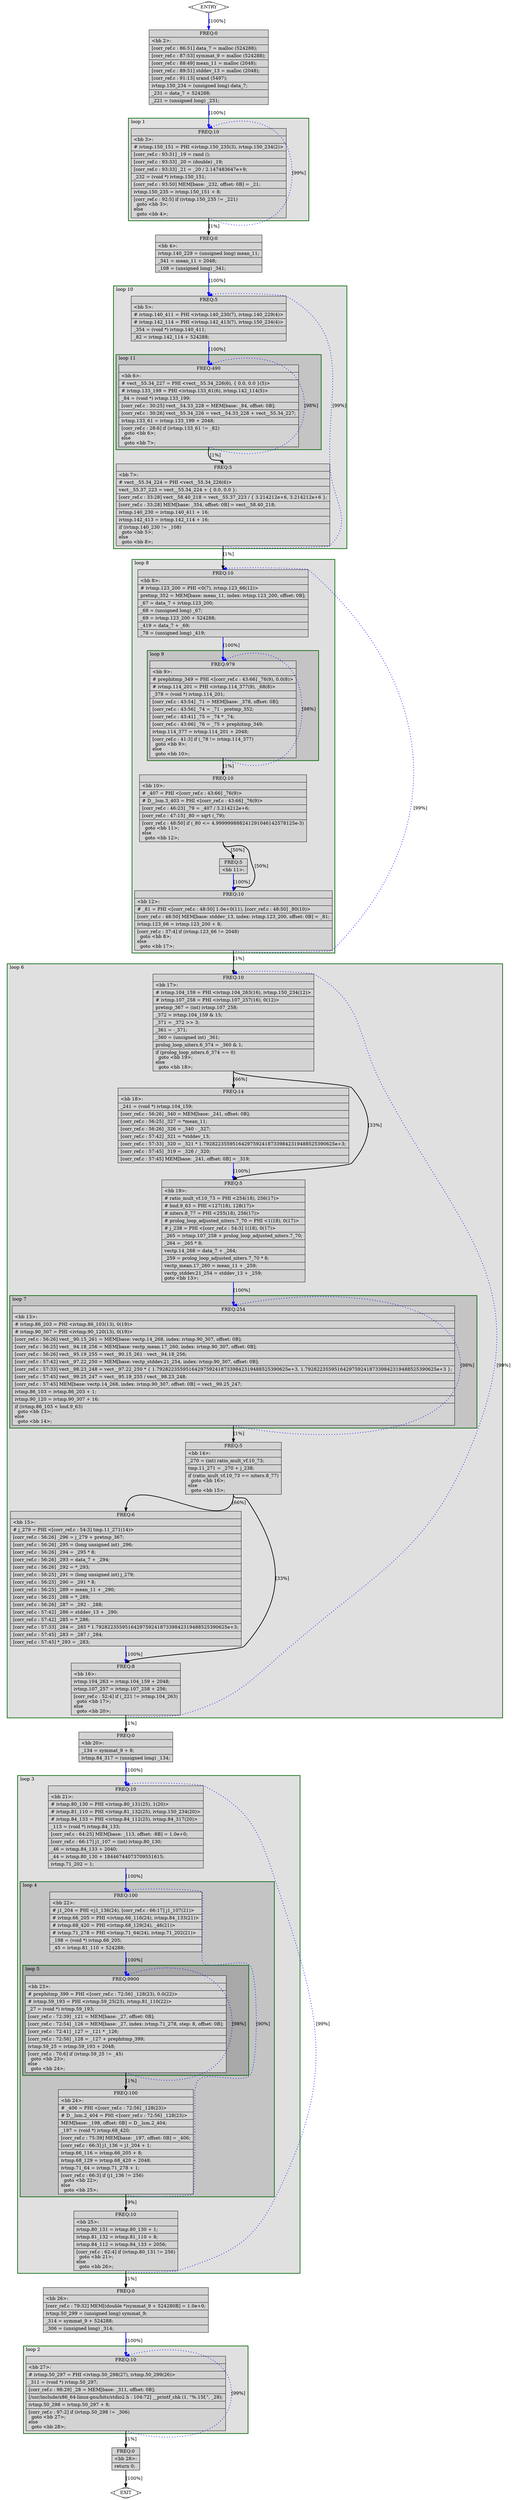 digraph "./corr_ref.ltrans0.133t.forwprop4" {
overlap=false;
subgraph "main" {
	color="black";
	label="main";
	subgraph cluster_0_2 {
	style="filled";
	color="darkgreen";
	fillcolor="grey88";
	label="loop 2";
	labeljust=l;
	penwidth=2;
	fn_0_basic_block_27 [shape=record,style=filled,fillcolor=lightgrey,label="{ FREQ:10 |\<bb\ 27\>:\l\
|#\ ivtmp.50_297\ =\ PHI\ \<ivtmp.50_298(27),\ ivtmp.50_299(26)\>\l\
|_311\ =\ (void\ *)\ ivtmp.50_297;\l\
|[corr_ref.c\ :\ 98:29]\ _28\ =\ MEM[base:\ _311,\ offset:\ 0B];\l\
|[/usr/include/x86_64-linux-gnu/bits/stdio2.h\ :\ 104:72]\ __printf_chk\ (1,\ \"%.15f,\",\ _28);\l\
|ivtmp.50_298\ =\ ivtmp.50_297\ +\ 8;\l\
|[corr_ref.c\ :\ 97:2]\ if\ (ivtmp.50_298\ !=\ _306)\l\
\ \ goto\ \<bb\ 27\>;\l\
else\l\
\ \ goto\ \<bb\ 28\>;\l\
}"];

	}
	subgraph cluster_0_3 {
	style="filled";
	color="darkgreen";
	fillcolor="grey88";
	label="loop 3";
	labeljust=l;
	penwidth=2;
	subgraph cluster_0_4 {
	style="filled";
	color="darkgreen";
	fillcolor="grey77";
	label="loop 4";
	labeljust=l;
	penwidth=2;
	subgraph cluster_0_5 {
	style="filled";
	color="darkgreen";
	fillcolor="grey66";
	label="loop 5";
	labeljust=l;
	penwidth=2;
	fn_0_basic_block_23 [shape=record,style=filled,fillcolor=lightgrey,label="{ FREQ:9900 |\<bb\ 23\>:\l\
|#\ prephitmp_399\ =\ PHI\ \<[corr_ref.c\ :\ 72:56]\ _128(23),\ 0.0(22)\>\l\
|#\ ivtmp.59_193\ =\ PHI\ \<ivtmp.59_25(23),\ ivtmp.81_110(22)\>\l\
|_27\ =\ (void\ *)\ ivtmp.59_193;\l\
|[corr_ref.c\ :\ 72:39]\ _121\ =\ MEM[base:\ _27,\ offset:\ 0B];\l\
|[corr_ref.c\ :\ 72:54]\ _126\ =\ MEM[base:\ _27,\ index:\ ivtmp.71_278,\ step:\ 8,\ offset:\ 0B];\l\
|[corr_ref.c\ :\ 72:41]\ _127\ =\ _121\ *\ _126;\l\
|[corr_ref.c\ :\ 72:56]\ _128\ =\ _127\ +\ prephitmp_399;\l\
|ivtmp.59_25\ =\ ivtmp.59_193\ +\ 2048;\l\
|[corr_ref.c\ :\ 70:6]\ if\ (ivtmp.59_25\ !=\ _45)\l\
\ \ goto\ \<bb\ 23\>;\l\
else\l\
\ \ goto\ \<bb\ 24\>;\l\
}"];

	}
	fn_0_basic_block_22 [shape=record,style=filled,fillcolor=lightgrey,label="{ FREQ:100 |\<bb\ 22\>:\l\
|#\ j1_204\ =\ PHI\ \<j1_136(24),\ [corr_ref.c\ :\ 66:17]\ j1_107(21)\>\l\
|#\ ivtmp.66_205\ =\ PHI\ \<ivtmp.66_116(24),\ ivtmp.84_133(21)\>\l\
|#\ ivtmp.68_420\ =\ PHI\ \<ivtmp.68_129(24),\ _46(21)\>\l\
|#\ ivtmp.71_278\ =\ PHI\ \<ivtmp.71_64(24),\ ivtmp.71_202(21)\>\l\
|_198\ =\ (void\ *)\ ivtmp.66_205;\l\
|_45\ =\ ivtmp.81_110\ +\ 524288;\l\
}"];

	fn_0_basic_block_24 [shape=record,style=filled,fillcolor=lightgrey,label="{ FREQ:100 |\<bb\ 24\>:\l\
|#\ _406\ =\ PHI\ \<[corr_ref.c\ :\ 72:56]\ _128(23)\>\l\
|#\ D__lsm.2_404\ =\ PHI\ \<[corr_ref.c\ :\ 72:56]\ _128(23)\>\l\
|MEM[base:\ _198,\ offset:\ 0B]\ =\ D__lsm.2_404;\l\
|_197\ =\ (void\ *)\ ivtmp.68_420;\l\
|[corr_ref.c\ :\ 75:39]\ MEM[base:\ _197,\ offset:\ 0B]\ =\ _406;\l\
|[corr_ref.c\ :\ 66:3]\ j1_136\ =\ j1_204\ +\ 1;\l\
|ivtmp.66_116\ =\ ivtmp.66_205\ +\ 8;\l\
|ivtmp.68_129\ =\ ivtmp.68_420\ +\ 2048;\l\
|ivtmp.71_64\ =\ ivtmp.71_278\ +\ 1;\l\
|[corr_ref.c\ :\ 66:3]\ if\ (j1_136\ !=\ 256)\l\
\ \ goto\ \<bb\ 22\>;\l\
else\l\
\ \ goto\ \<bb\ 25\>;\l\
}"];

	}
	fn_0_basic_block_21 [shape=record,style=filled,fillcolor=lightgrey,label="{ FREQ:10 |\<bb\ 21\>:\l\
|#\ ivtmp.80_130\ =\ PHI\ \<ivtmp.80_131(25),\ 1(20)\>\l\
|#\ ivtmp.81_110\ =\ PHI\ \<ivtmp.81_132(25),\ ivtmp.150_234(20)\>\l\
|#\ ivtmp.84_133\ =\ PHI\ \<ivtmp.84_112(25),\ ivtmp.84_317(20)\>\l\
|_113\ =\ (void\ *)\ ivtmp.84_133;\l\
|[corr_ref.c\ :\ 64:25]\ MEM[base:\ _113,\ offset:\ -8B]\ =\ 1.0e+0;\l\
|[corr_ref.c\ :\ 66:17]\ j1_107\ =\ (int)\ ivtmp.80_130;\l\
|_46\ =\ ivtmp.84_133\ +\ 2040;\l\
|_44\ =\ ivtmp.80_130\ +\ 18446744073709551615;\l\
|ivtmp.71_202\ =\ 1;\l\
}"];

	fn_0_basic_block_25 [shape=record,style=filled,fillcolor=lightgrey,label="{ FREQ:10 |\<bb\ 25\>:\l\
|ivtmp.80_131\ =\ ivtmp.80_130\ +\ 1;\l\
|ivtmp.81_132\ =\ ivtmp.81_110\ +\ 8;\l\
|ivtmp.84_112\ =\ ivtmp.84_133\ +\ 2056;\l\
|[corr_ref.c\ :\ 62:4]\ if\ (ivtmp.80_131\ !=\ 256)\l\
\ \ goto\ \<bb\ 21\>;\l\
else\l\
\ \ goto\ \<bb\ 26\>;\l\
}"];

	}
	subgraph cluster_0_6 {
	style="filled";
	color="darkgreen";
	fillcolor="grey88";
	label="loop 6";
	labeljust=l;
	penwidth=2;
	subgraph cluster_0_7 {
	style="filled";
	color="darkgreen";
	fillcolor="grey77";
	label="loop 7";
	labeljust=l;
	penwidth=2;
	fn_0_basic_block_13 [shape=record,style=filled,fillcolor=lightgrey,label="{ FREQ:254 |\<bb\ 13\>:\l\
|#\ ivtmp.86_203\ =\ PHI\ \<ivtmp.86_103(13),\ 0(19)\>\l\
|#\ ivtmp.90_307\ =\ PHI\ \<ivtmp.90_120(13),\ 0(19)\>\l\
|[corr_ref.c\ :\ 56:26]\ vect__90.15_261\ =\ MEM[base:\ vectp.14_268,\ index:\ ivtmp.90_307,\ offset:\ 0B];\l\
|[corr_ref.c\ :\ 56:25]\ vect__94.18_256\ =\ MEM[base:\ vectp_mean.17_260,\ index:\ ivtmp.90_307,\ offset:\ 0B];\l\
|[corr_ref.c\ :\ 56:26]\ vect__95.19_255\ =\ vect__90.15_261\ -\ vect__94.18_256;\l\
|[corr_ref.c\ :\ 57:42]\ vect__97.22_250\ =\ MEM[base:\ vectp_stddev.21_254,\ index:\ ivtmp.90_307,\ offset:\ 0B];\l\
|[corr_ref.c\ :\ 57:33]\ vect__98.23_248\ =\ vect__97.22_250\ *\ \{\ 1.792822355951642975924187339842319488525390625e+3,\ 1.792822355951642975924187339842319488525390625e+3\ \};\l\
|[corr_ref.c\ :\ 57:45]\ vect__99.25_247\ =\ vect__95.19_255\ /\ vect__98.23_248;\l\
|[corr_ref.c\ :\ 57:45]\ MEM[base:\ vectp.14_268,\ index:\ ivtmp.90_307,\ offset:\ 0B]\ =\ vect__99.25_247;\l\
|ivtmp.86_103\ =\ ivtmp.86_203\ +\ 1;\l\
|ivtmp.90_120\ =\ ivtmp.90_307\ +\ 16;\l\
|if\ (ivtmp.86_103\ \<\ bnd.9_63)\l\
\ \ goto\ \<bb\ 13\>;\l\
else\l\
\ \ goto\ \<bb\ 14\>;\l\
}"];

	}
	fn_0_basic_block_17 [shape=record,style=filled,fillcolor=lightgrey,label="{ FREQ:10 |\<bb\ 17\>:\l\
|#\ ivtmp.104_159\ =\ PHI\ \<ivtmp.104_263(16),\ ivtmp.150_234(12)\>\l\
|#\ ivtmp.107_258\ =\ PHI\ \<ivtmp.107_257(16),\ 0(12)\>\l\
|pretmp_367\ =\ (int)\ ivtmp.107_258;\l\
|_372\ =\ ivtmp.104_159\ &\ 15;\l\
|_371\ =\ _372\ \>\>\ 3;\l\
|_361\ =\ -_371;\l\
|_360\ =\ (unsigned\ int)\ _361;\l\
|prolog_loop_niters.6_374\ =\ _360\ &\ 1;\l\
|if\ (prolog_loop_niters.6_374\ ==\ 0)\l\
\ \ goto\ \<bb\ 19\>;\l\
else\l\
\ \ goto\ \<bb\ 18\>;\l\
}"];

	fn_0_basic_block_18 [shape=record,style=filled,fillcolor=lightgrey,label="{ FREQ:14 |\<bb\ 18\>:\l\
|_241\ =\ (void\ *)\ ivtmp.104_159;\l\
|[corr_ref.c\ :\ 56:26]\ _340\ =\ MEM[base:\ _241,\ offset:\ 0B];\l\
|[corr_ref.c\ :\ 56:25]\ _327\ =\ *mean_11;\l\
|[corr_ref.c\ :\ 56:26]\ _326\ =\ _340\ -\ _327;\l\
|[corr_ref.c\ :\ 57:42]\ _321\ =\ *stddev_13;\l\
|[corr_ref.c\ :\ 57:33]\ _320\ =\ _321\ *\ 1.792822355951642975924187339842319488525390625e+3;\l\
|[corr_ref.c\ :\ 57:45]\ _319\ =\ _326\ /\ _320;\l\
|[corr_ref.c\ :\ 57:45]\ MEM[base:\ _241,\ offset:\ 0B]\ =\ _319;\l\
}"];

	fn_0_basic_block_19 [shape=record,style=filled,fillcolor=lightgrey,label="{ FREQ:5 |\<bb\ 19\>:\l\
|#\ ratio_mult_vf.10_73\ =\ PHI\ \<254(18),\ 256(17)\>\l\
|#\ bnd.9_63\ =\ PHI\ \<127(18),\ 128(17)\>\l\
|#\ niters.8_77\ =\ PHI\ \<255(18),\ 256(17)\>\l\
|#\ prolog_loop_adjusted_niters.7_70\ =\ PHI\ \<1(18),\ 0(17)\>\l\
|#\ j_238\ =\ PHI\ \<[corr_ref.c\ :\ 54:3]\ 1(18),\ 0(17)\>\l\
|_265\ =\ ivtmp.107_258\ +\ prolog_loop_adjusted_niters.7_70;\l\
|_264\ =\ _265\ *\ 8;\l\
|vectp.14_268\ =\ data_7\ +\ _264;\l\
|_259\ =\ prolog_loop_adjusted_niters.7_70\ *\ 8;\l\
|vectp_mean.17_260\ =\ mean_11\ +\ _259;\l\
|vectp_stddev.21_254\ =\ stddev_13\ +\ _259;\l\
goto\ \<bb\ 13\>;\l\
}"];

	fn_0_basic_block_14 [shape=record,style=filled,fillcolor=lightgrey,label="{ FREQ:5 |\<bb\ 14\>:\l\
|_270\ =\ (int)\ ratio_mult_vf.10_73;\l\
|tmp.11_271\ =\ _270\ +\ j_238;\l\
|if\ (ratio_mult_vf.10_73\ ==\ niters.8_77)\l\
\ \ goto\ \<bb\ 16\>;\l\
else\l\
\ \ goto\ \<bb\ 15\>;\l\
}"];

	fn_0_basic_block_15 [shape=record,style=filled,fillcolor=lightgrey,label="{ FREQ:6 |\<bb\ 15\>:\l\
|#\ j_279\ =\ PHI\ \<[corr_ref.c\ :\ 54:3]\ tmp.11_271(14)\>\l\
|[corr_ref.c\ :\ 56:26]\ _296\ =\ j_279\ +\ pretmp_367;\l\
|[corr_ref.c\ :\ 56:26]\ _295\ =\ (long\ unsigned\ int)\ _296;\l\
|[corr_ref.c\ :\ 56:26]\ _294\ =\ _295\ *\ 8;\l\
|[corr_ref.c\ :\ 56:26]\ _293\ =\ data_7\ +\ _294;\l\
|[corr_ref.c\ :\ 56:26]\ _292\ =\ *_293;\l\
|[corr_ref.c\ :\ 56:25]\ _291\ =\ (long\ unsigned\ int)\ j_279;\l\
|[corr_ref.c\ :\ 56:25]\ _290\ =\ _291\ *\ 8;\l\
|[corr_ref.c\ :\ 56:25]\ _289\ =\ mean_11\ +\ _290;\l\
|[corr_ref.c\ :\ 56:25]\ _288\ =\ *_289;\l\
|[corr_ref.c\ :\ 56:26]\ _287\ =\ _292\ -\ _288;\l\
|[corr_ref.c\ :\ 57:42]\ _286\ =\ stddev_13\ +\ _290;\l\
|[corr_ref.c\ :\ 57:42]\ _285\ =\ *_286;\l\
|[corr_ref.c\ :\ 57:33]\ _284\ =\ _285\ *\ 1.792822355951642975924187339842319488525390625e+3;\l\
|[corr_ref.c\ :\ 57:45]\ _283\ =\ _287\ /\ _284;\l\
|[corr_ref.c\ :\ 57:45]\ *_293\ =\ _283;\l\
}"];

	fn_0_basic_block_16 [shape=record,style=filled,fillcolor=lightgrey,label="{ FREQ:8 |\<bb\ 16\>:\l\
|ivtmp.104_263\ =\ ivtmp.104_159\ +\ 2048;\l\
|ivtmp.107_257\ =\ ivtmp.107_258\ +\ 256;\l\
|[corr_ref.c\ :\ 52:4]\ if\ (_221\ !=\ ivtmp.104_263)\l\
\ \ goto\ \<bb\ 17\>;\l\
else\l\
\ \ goto\ \<bb\ 20\>;\l\
}"];

	}
	subgraph cluster_0_8 {
	style="filled";
	color="darkgreen";
	fillcolor="grey88";
	label="loop 8";
	labeljust=l;
	penwidth=2;
	subgraph cluster_0_9 {
	style="filled";
	color="darkgreen";
	fillcolor="grey77";
	label="loop 9";
	labeljust=l;
	penwidth=2;
	fn_0_basic_block_9 [shape=record,style=filled,fillcolor=lightgrey,label="{ FREQ:979 |\<bb\ 9\>:\l\
|#\ prephitmp_349\ =\ PHI\ \<[corr_ref.c\ :\ 43:66]\ _76(9),\ 0.0(8)\>\l\
|#\ ivtmp.114_201\ =\ PHI\ \<ivtmp.114_377(9),\ _68(8)\>\l\
|_378\ =\ (void\ *)\ ivtmp.114_201;\l\
|[corr_ref.c\ :\ 43:54]\ _71\ =\ MEM[base:\ _378,\ offset:\ 0B];\l\
|[corr_ref.c\ :\ 43:56]\ _74\ =\ _71\ -\ pretmp_352;\l\
|[corr_ref.c\ :\ 43:41]\ _75\ =\ _74\ *\ _74;\l\
|[corr_ref.c\ :\ 43:66]\ _76\ =\ _75\ +\ prephitmp_349;\l\
|ivtmp.114_377\ =\ ivtmp.114_201\ +\ 2048;\l\
|[corr_ref.c\ :\ 41:3]\ if\ (_78\ !=\ ivtmp.114_377)\l\
\ \ goto\ \<bb\ 9\>;\l\
else\l\
\ \ goto\ \<bb\ 10\>;\l\
}"];

	}
	fn_0_basic_block_8 [shape=record,style=filled,fillcolor=lightgrey,label="{ FREQ:10 |\<bb\ 8\>:\l\
|#\ ivtmp.123_200\ =\ PHI\ \<0(7),\ ivtmp.123_66(12)\>\l\
|pretmp_352\ =\ MEM[base:\ mean_11,\ index:\ ivtmp.123_200,\ offset:\ 0B];\l\
|_67\ =\ data_7\ +\ ivtmp.123_200;\l\
|_68\ =\ (unsigned\ long)\ _67;\l\
|_69\ =\ ivtmp.123_200\ +\ 524288;\l\
|_419\ =\ data_7\ +\ _69;\l\
|_78\ =\ (unsigned\ long)\ _419;\l\
}"];

	fn_0_basic_block_10 [shape=record,style=filled,fillcolor=lightgrey,label="{ FREQ:10 |\<bb\ 10\>:\l\
|#\ _407\ =\ PHI\ \<[corr_ref.c\ :\ 43:66]\ _76(9)\>\l\
|#\ D__lsm.3_403\ =\ PHI\ \<[corr_ref.c\ :\ 43:66]\ _76(9)\>\l\
|[corr_ref.c\ :\ 46:23]\ _79\ =\ _407\ /\ 3.214212e+6;\l\
|[corr_ref.c\ :\ 47:15]\ _80\ =\ sqrt\ (_79);\l\
|[corr_ref.c\ :\ 48:50]\ if\ (_80\ \<=\ 4.999999888241291046142578125e-3)\l\
\ \ goto\ \<bb\ 11\>;\l\
else\l\
\ \ goto\ \<bb\ 12\>;\l\
}"];

	fn_0_basic_block_11 [shape=record,style=filled,fillcolor=lightgrey,label="{ FREQ:5 |\<bb\ 11\>:\l\
}"];

	fn_0_basic_block_12 [shape=record,style=filled,fillcolor=lightgrey,label="{ FREQ:10 |\<bb\ 12\>:\l\
|#\ _81\ =\ PHI\ \<[corr_ref.c\ :\ 48:50]\ 1.0e+0(11),\ [corr_ref.c\ :\ 48:50]\ _80(10)\>\l\
|[corr_ref.c\ :\ 48:50]\ MEM[base:\ stddev_13,\ index:\ ivtmp.123_200,\ offset:\ 0B]\ =\ _81;\l\
|ivtmp.123_66\ =\ ivtmp.123_200\ +\ 8;\l\
|[corr_ref.c\ :\ 37:4]\ if\ (ivtmp.123_66\ !=\ 2048)\l\
\ \ goto\ \<bb\ 8\>;\l\
else\l\
\ \ goto\ \<bb\ 17\>;\l\
}"];

	}
	subgraph cluster_0_10 {
	style="filled";
	color="darkgreen";
	fillcolor="grey88";
	label="loop 10";
	labeljust=l;
	penwidth=2;
	subgraph cluster_0_11 {
	style="filled";
	color="darkgreen";
	fillcolor="grey77";
	label="loop 11";
	labeljust=l;
	penwidth=2;
	fn_0_basic_block_6 [shape=record,style=filled,fillcolor=lightgrey,label="{ FREQ:490 |\<bb\ 6\>:\l\
|#\ vect__55.34_227\ =\ PHI\ \<vect__55.34_226(6),\ \{\ 0.0,\ 0.0\ \}(5)\>\l\
|#\ ivtmp.133_199\ =\ PHI\ \<ivtmp.133_61(6),\ ivtmp.142_114(5)\>\l\
|_84\ =\ (void\ *)\ ivtmp.133_199;\l\
|[corr_ref.c\ :\ 30:25]\ vect__54.33_228\ =\ MEM[base:\ _84,\ offset:\ 0B];\l\
|[corr_ref.c\ :\ 30:26]\ vect__55.34_226\ =\ vect__54.33_228\ +\ vect__55.34_227;\l\
|ivtmp.133_61\ =\ ivtmp.133_199\ +\ 2048;\l\
|[corr_ref.c\ :\ 28:6]\ if\ (ivtmp.133_61\ !=\ _82)\l\
\ \ goto\ \<bb\ 6\>;\l\
else\l\
\ \ goto\ \<bb\ 7\>;\l\
}"];

	}
	fn_0_basic_block_5 [shape=record,style=filled,fillcolor=lightgrey,label="{ FREQ:5 |\<bb\ 5\>:\l\
|#\ ivtmp.140_411\ =\ PHI\ \<ivtmp.140_230(7),\ ivtmp.140_229(4)\>\l\
|#\ ivtmp.142_114\ =\ PHI\ \<ivtmp.142_413(7),\ ivtmp.150_234(4)\>\l\
|_354\ =\ (void\ *)\ ivtmp.140_411;\l\
|_82\ =\ ivtmp.142_114\ +\ 524288;\l\
}"];

	fn_0_basic_block_7 [shape=record,style=filled,fillcolor=lightgrey,label="{ FREQ:5 |\<bb\ 7\>:\l\
|#\ vect__55.34_224\ =\ PHI\ \<vect__55.34_226(6)\>\l\
|vect__55.37_223\ =\ vect__55.34_224\ +\ \{\ 0.0,\ 0.0\ \};\l\
|[corr_ref.c\ :\ 33:28]\ vect__58.40_218\ =\ vect__55.37_223\ /\ \{\ 3.214212e+6,\ 3.214212e+6\ \};\l\
|[corr_ref.c\ :\ 33:28]\ MEM[base:\ _354,\ offset:\ 0B]\ =\ vect__58.40_218;\l\
|ivtmp.140_230\ =\ ivtmp.140_411\ +\ 16;\l\
|ivtmp.142_413\ =\ ivtmp.142_114\ +\ 16;\l\
|if\ (ivtmp.140_230\ !=\ _108)\l\
\ \ goto\ \<bb\ 5\>;\l\
else\l\
\ \ goto\ \<bb\ 8\>;\l\
}"];

	}
	subgraph cluster_0_1 {
	style="filled";
	color="darkgreen";
	fillcolor="grey88";
	label="loop 1";
	labeljust=l;
	penwidth=2;
	fn_0_basic_block_3 [shape=record,style=filled,fillcolor=lightgrey,label="{ FREQ:10 |\<bb\ 3\>:\l\
|#\ ivtmp.150_151\ =\ PHI\ \<ivtmp.150_235(3),\ ivtmp.150_234(2)\>\l\
|[corr_ref.c\ :\ 93:31]\ _19\ =\ rand\ ();\l\
|[corr_ref.c\ :\ 93:33]\ _20\ =\ (double)\ _19;\l\
|[corr_ref.c\ :\ 93:33]\ _21\ =\ _20\ /\ 2.147483647e+9;\l\
|_232\ =\ (void\ *)\ ivtmp.150_151;\l\
|[corr_ref.c\ :\ 93:50]\ MEM[base:\ _232,\ offset:\ 0B]\ =\ _21;\l\
|ivtmp.150_235\ =\ ivtmp.150_151\ +\ 8;\l\
|[corr_ref.c\ :\ 92:5]\ if\ (ivtmp.150_235\ !=\ _221)\l\
\ \ goto\ \<bb\ 3\>;\l\
else\l\
\ \ goto\ \<bb\ 4\>;\l\
}"];

	}
	fn_0_basic_block_0 [shape=Mdiamond,style=filled,fillcolor=white,label="ENTRY"];

	fn_0_basic_block_1 [shape=Mdiamond,style=filled,fillcolor=white,label="EXIT"];

	fn_0_basic_block_2 [shape=record,style=filled,fillcolor=lightgrey,label="{ FREQ:0 |\<bb\ 2\>:\l\
|[corr_ref.c\ :\ 86:51]\ data_7\ =\ malloc\ (524288);\l\
|[corr_ref.c\ :\ 87:53]\ symmat_9\ =\ malloc\ (524288);\l\
|[corr_ref.c\ :\ 88:49]\ mean_11\ =\ malloc\ (2048);\l\
|[corr_ref.c\ :\ 89:51]\ stddev_13\ =\ malloc\ (2048);\l\
|[corr_ref.c\ :\ 91:13]\ srand\ (5497);\l\
|ivtmp.150_234\ =\ (unsigned\ long)\ data_7;\l\
|_231\ =\ data_7\ +\ 524288;\l\
|_221\ =\ (unsigned\ long)\ _231;\l\
}"];

	fn_0_basic_block_4 [shape=record,style=filled,fillcolor=lightgrey,label="{ FREQ:0 |\<bb\ 4\>:\l\
|ivtmp.140_229\ =\ (unsigned\ long)\ mean_11;\l\
|_341\ =\ mean_11\ +\ 2048;\l\
|_108\ =\ (unsigned\ long)\ _341;\l\
}"];

	fn_0_basic_block_20 [shape=record,style=filled,fillcolor=lightgrey,label="{ FREQ:0 |\<bb\ 20\>:\l\
|_134\ =\ symmat_9\ +\ 8;\l\
|ivtmp.84_317\ =\ (unsigned\ long)\ _134;\l\
}"];

	fn_0_basic_block_26 [shape=record,style=filled,fillcolor=lightgrey,label="{ FREQ:0 |\<bb\ 26\>:\l\
|[corr_ref.c\ :\ 79:32]\ MEM[(double\ *)symmat_9\ +\ 524280B]\ =\ 1.0e+0;\l\
|ivtmp.50_299\ =\ (unsigned\ long)\ symmat_9;\l\
|_314\ =\ symmat_9\ +\ 524288;\l\
|_306\ =\ (unsigned\ long)\ _314;\l\
}"];

	fn_0_basic_block_28 [shape=record,style=filled,fillcolor=lightgrey,label="{ FREQ:0 |\<bb\ 28\>:\l\
|return\ 0;\l\
}"];

	fn_0_basic_block_0:s -> fn_0_basic_block_2:n [style="solid,bold",color=blue,weight=100,constraint=true, label="[100%]"];
	fn_0_basic_block_2:s -> fn_0_basic_block_3:n [style="solid,bold",color=blue,weight=100,constraint=true, label="[100%]"];
	fn_0_basic_block_3:s -> fn_0_basic_block_3:n [style="dotted,bold",color=blue,weight=10,constraint=false, label="[99%]"];
	fn_0_basic_block_3:s -> fn_0_basic_block_4:n [style="solid,bold",color=black,weight=10,constraint=true, label="[1%]"];
	fn_0_basic_block_4:s -> fn_0_basic_block_5:n [style="solid,bold",color=blue,weight=100,constraint=true, label="[100%]"];
	fn_0_basic_block_5:s -> fn_0_basic_block_6:n [style="solid,bold",color=blue,weight=100,constraint=true, label="[100%]"];
	fn_0_basic_block_6:s -> fn_0_basic_block_6:n [style="dotted,bold",color=blue,weight=10,constraint=false, label="[98%]"];
	fn_0_basic_block_6:s -> fn_0_basic_block_7:n [style="solid,bold",color=black,weight=10,constraint=true, label="[1%]"];
	fn_0_basic_block_7:s -> fn_0_basic_block_5:n [style="dotted,bold",color=blue,weight=10,constraint=false, label="[99%]"];
	fn_0_basic_block_7:s -> fn_0_basic_block_8:n [style="solid,bold",color=black,weight=10,constraint=true, label="[1%]"];
	fn_0_basic_block_8:s -> fn_0_basic_block_9:n [style="solid,bold",color=blue,weight=100,constraint=true, label="[100%]"];
	fn_0_basic_block_9:s -> fn_0_basic_block_9:n [style="dotted,bold",color=blue,weight=10,constraint=false, label="[98%]"];
	fn_0_basic_block_9:s -> fn_0_basic_block_10:n [style="solid,bold",color=black,weight=10,constraint=true, label="[1%]"];
	fn_0_basic_block_10:s -> fn_0_basic_block_11:n [style="solid,bold",color=black,weight=10,constraint=true, label="[50%]"];
	fn_0_basic_block_10:s -> fn_0_basic_block_12:n [style="solid,bold",color=black,weight=10,constraint=true, label="[50%]"];
	fn_0_basic_block_11:s -> fn_0_basic_block_12:n [style="solid,bold",color=blue,weight=100,constraint=true, label="[100%]"];
	fn_0_basic_block_12:s -> fn_0_basic_block_8:n [style="dotted,bold",color=blue,weight=10,constraint=false, label="[99%]"];
	fn_0_basic_block_12:s -> fn_0_basic_block_17:n [style="solid,bold",color=black,weight=10,constraint=true, label="[1%]"];
	fn_0_basic_block_13:s -> fn_0_basic_block_13:n [style="dotted,bold",color=blue,weight=10,constraint=false, label="[98%]"];
	fn_0_basic_block_13:s -> fn_0_basic_block_14:n [style="solid,bold",color=black,weight=10,constraint=true, label="[1%]"];
	fn_0_basic_block_14:s -> fn_0_basic_block_15:n [style="solid,bold",color=black,weight=10,constraint=true, label="[66%]"];
	fn_0_basic_block_14:s -> fn_0_basic_block_16:n [style="solid,bold",color=black,weight=10,constraint=true, label="[33%]"];
	fn_0_basic_block_15:s -> fn_0_basic_block_16:n [style="solid,bold",color=blue,weight=100,constraint=true, label="[100%]"];
	fn_0_basic_block_16:s -> fn_0_basic_block_17:n [style="dotted,bold",color=blue,weight=10,constraint=false, label="[99%]"];
	fn_0_basic_block_16:s -> fn_0_basic_block_20:n [style="solid,bold",color=black,weight=10,constraint=true, label="[1%]"];
	fn_0_basic_block_17:s -> fn_0_basic_block_18:n [style="solid,bold",color=black,weight=10,constraint=true, label="[66%]"];
	fn_0_basic_block_17:s -> fn_0_basic_block_19:n [style="solid,bold",color=black,weight=10,constraint=true, label="[33%]"];
	fn_0_basic_block_18:s -> fn_0_basic_block_19:n [style="solid,bold",color=blue,weight=100,constraint=true, label="[100%]"];
	fn_0_basic_block_19:s -> fn_0_basic_block_13:n [style="solid,bold",color=blue,weight=100,constraint=true, label="[100%]"];
	fn_0_basic_block_20:s -> fn_0_basic_block_21:n [style="solid,bold",color=blue,weight=100,constraint=true, label="[100%]"];
	fn_0_basic_block_21:s -> fn_0_basic_block_22:n [style="solid,bold",color=blue,weight=100,constraint=true, label="[100%]"];
	fn_0_basic_block_22:s -> fn_0_basic_block_23:n [style="solid,bold",color=blue,weight=100,constraint=true, label="[100%]"];
	fn_0_basic_block_23:s -> fn_0_basic_block_23:n [style="dotted,bold",color=blue,weight=10,constraint=false, label="[98%]"];
	fn_0_basic_block_23:s -> fn_0_basic_block_24:n [style="solid,bold",color=black,weight=10,constraint=true, label="[1%]"];
	fn_0_basic_block_24:s -> fn_0_basic_block_22:n [style="dotted,bold",color=blue,weight=10,constraint=false, label="[90%]"];
	fn_0_basic_block_24:s -> fn_0_basic_block_25:n [style="solid,bold",color=black,weight=10,constraint=true, label="[9%]"];
	fn_0_basic_block_25:s -> fn_0_basic_block_21:n [style="dotted,bold",color=blue,weight=10,constraint=false, label="[99%]"];
	fn_0_basic_block_25:s -> fn_0_basic_block_26:n [style="solid,bold",color=black,weight=10,constraint=true, label="[1%]"];
	fn_0_basic_block_26:s -> fn_0_basic_block_27:n [style="solid,bold",color=blue,weight=100,constraint=true, label="[100%]"];
	fn_0_basic_block_27:s -> fn_0_basic_block_27:n [style="dotted,bold",color=blue,weight=10,constraint=false, label="[99%]"];
	fn_0_basic_block_27:s -> fn_0_basic_block_28:n [style="solid,bold",color=black,weight=10,constraint=true, label="[1%]"];
	fn_0_basic_block_28:s -> fn_0_basic_block_1:n [style="solid,bold",color=black,weight=10,constraint=true, label="[100%]"];
	fn_0_basic_block_0:s -> fn_0_basic_block_1:n [style="invis",constraint=true];
}
}
